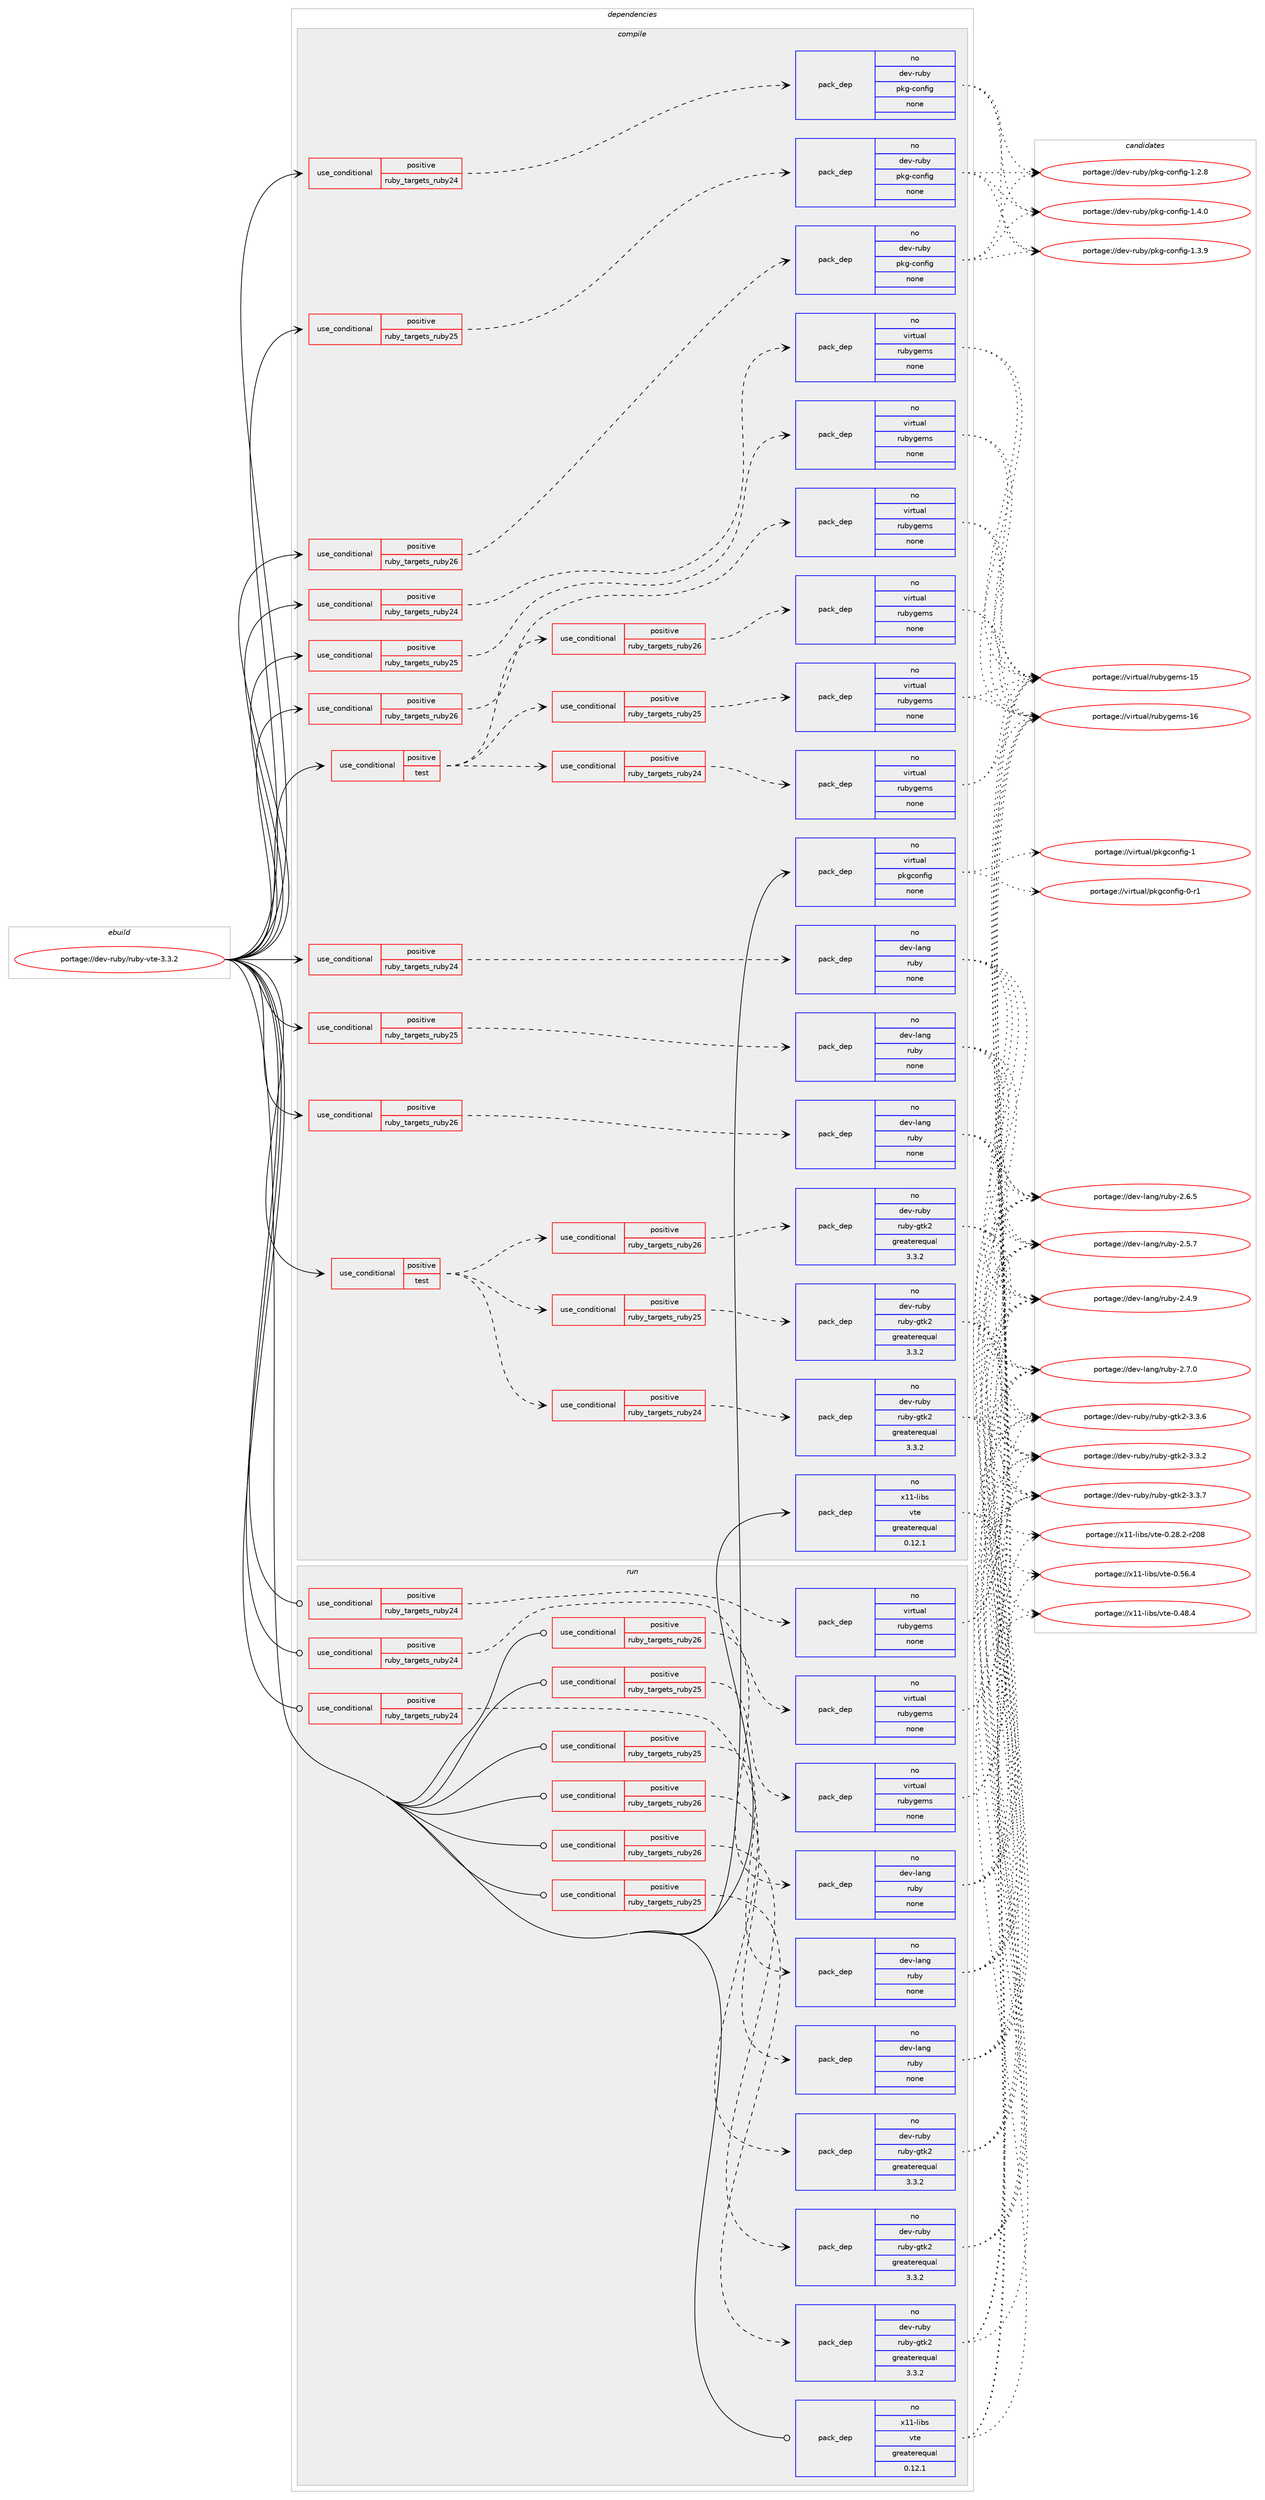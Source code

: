 digraph prolog {

# *************
# Graph options
# *************

newrank=true;
concentrate=true;
compound=true;
graph [rankdir=LR,fontname=Helvetica,fontsize=10,ranksep=1.5];#, ranksep=2.5, nodesep=0.2];
edge  [arrowhead=vee];
node  [fontname=Helvetica,fontsize=10];

# **********
# The ebuild
# **********

subgraph cluster_leftcol {
color=gray;
rank=same;
label=<<i>ebuild</i>>;
id [label="portage://dev-ruby/ruby-vte-3.3.2", color=red, width=4, href="../dev-ruby/ruby-vte-3.3.2.svg"];
}

# ****************
# The dependencies
# ****************

subgraph cluster_midcol {
color=gray;
label=<<i>dependencies</i>>;
subgraph cluster_compile {
fillcolor="#eeeeee";
style=filled;
label=<<i>compile</i>>;
subgraph cond70944 {
dependency323085 [label=<<TABLE BORDER="0" CELLBORDER="1" CELLSPACING="0" CELLPADDING="4"><TR><TD ROWSPAN="3" CELLPADDING="10">use_conditional</TD></TR><TR><TD>positive</TD></TR><TR><TD>ruby_targets_ruby24</TD></TR></TABLE>>, shape=none, color=red];
subgraph pack247394 {
dependency323086 [label=<<TABLE BORDER="0" CELLBORDER="1" CELLSPACING="0" CELLPADDING="4" WIDTH="220"><TR><TD ROWSPAN="6" CELLPADDING="30">pack_dep</TD></TR><TR><TD WIDTH="110">no</TD></TR><TR><TD>dev-lang</TD></TR><TR><TD>ruby</TD></TR><TR><TD>none</TD></TR><TR><TD></TD></TR></TABLE>>, shape=none, color=blue];
}
dependency323085:e -> dependency323086:w [weight=20,style="dashed",arrowhead="vee"];
}
id:e -> dependency323085:w [weight=20,style="solid",arrowhead="vee"];
subgraph cond70945 {
dependency323087 [label=<<TABLE BORDER="0" CELLBORDER="1" CELLSPACING="0" CELLPADDING="4"><TR><TD ROWSPAN="3" CELLPADDING="10">use_conditional</TD></TR><TR><TD>positive</TD></TR><TR><TD>ruby_targets_ruby24</TD></TR></TABLE>>, shape=none, color=red];
subgraph pack247395 {
dependency323088 [label=<<TABLE BORDER="0" CELLBORDER="1" CELLSPACING="0" CELLPADDING="4" WIDTH="220"><TR><TD ROWSPAN="6" CELLPADDING="30">pack_dep</TD></TR><TR><TD WIDTH="110">no</TD></TR><TR><TD>dev-ruby</TD></TR><TR><TD>pkg-config</TD></TR><TR><TD>none</TD></TR><TR><TD></TD></TR></TABLE>>, shape=none, color=blue];
}
dependency323087:e -> dependency323088:w [weight=20,style="dashed",arrowhead="vee"];
}
id:e -> dependency323087:w [weight=20,style="solid",arrowhead="vee"];
subgraph cond70946 {
dependency323089 [label=<<TABLE BORDER="0" CELLBORDER="1" CELLSPACING="0" CELLPADDING="4"><TR><TD ROWSPAN="3" CELLPADDING="10">use_conditional</TD></TR><TR><TD>positive</TD></TR><TR><TD>ruby_targets_ruby24</TD></TR></TABLE>>, shape=none, color=red];
subgraph pack247396 {
dependency323090 [label=<<TABLE BORDER="0" CELLBORDER="1" CELLSPACING="0" CELLPADDING="4" WIDTH="220"><TR><TD ROWSPAN="6" CELLPADDING="30">pack_dep</TD></TR><TR><TD WIDTH="110">no</TD></TR><TR><TD>virtual</TD></TR><TR><TD>rubygems</TD></TR><TR><TD>none</TD></TR><TR><TD></TD></TR></TABLE>>, shape=none, color=blue];
}
dependency323089:e -> dependency323090:w [weight=20,style="dashed",arrowhead="vee"];
}
id:e -> dependency323089:w [weight=20,style="solid",arrowhead="vee"];
subgraph cond70947 {
dependency323091 [label=<<TABLE BORDER="0" CELLBORDER="1" CELLSPACING="0" CELLPADDING="4"><TR><TD ROWSPAN="3" CELLPADDING="10">use_conditional</TD></TR><TR><TD>positive</TD></TR><TR><TD>ruby_targets_ruby25</TD></TR></TABLE>>, shape=none, color=red];
subgraph pack247397 {
dependency323092 [label=<<TABLE BORDER="0" CELLBORDER="1" CELLSPACING="0" CELLPADDING="4" WIDTH="220"><TR><TD ROWSPAN="6" CELLPADDING="30">pack_dep</TD></TR><TR><TD WIDTH="110">no</TD></TR><TR><TD>dev-lang</TD></TR><TR><TD>ruby</TD></TR><TR><TD>none</TD></TR><TR><TD></TD></TR></TABLE>>, shape=none, color=blue];
}
dependency323091:e -> dependency323092:w [weight=20,style="dashed",arrowhead="vee"];
}
id:e -> dependency323091:w [weight=20,style="solid",arrowhead="vee"];
subgraph cond70948 {
dependency323093 [label=<<TABLE BORDER="0" CELLBORDER="1" CELLSPACING="0" CELLPADDING="4"><TR><TD ROWSPAN="3" CELLPADDING="10">use_conditional</TD></TR><TR><TD>positive</TD></TR><TR><TD>ruby_targets_ruby25</TD></TR></TABLE>>, shape=none, color=red];
subgraph pack247398 {
dependency323094 [label=<<TABLE BORDER="0" CELLBORDER="1" CELLSPACING="0" CELLPADDING="4" WIDTH="220"><TR><TD ROWSPAN="6" CELLPADDING="30">pack_dep</TD></TR><TR><TD WIDTH="110">no</TD></TR><TR><TD>dev-ruby</TD></TR><TR><TD>pkg-config</TD></TR><TR><TD>none</TD></TR><TR><TD></TD></TR></TABLE>>, shape=none, color=blue];
}
dependency323093:e -> dependency323094:w [weight=20,style="dashed",arrowhead="vee"];
}
id:e -> dependency323093:w [weight=20,style="solid",arrowhead="vee"];
subgraph cond70949 {
dependency323095 [label=<<TABLE BORDER="0" CELLBORDER="1" CELLSPACING="0" CELLPADDING="4"><TR><TD ROWSPAN="3" CELLPADDING="10">use_conditional</TD></TR><TR><TD>positive</TD></TR><TR><TD>ruby_targets_ruby25</TD></TR></TABLE>>, shape=none, color=red];
subgraph pack247399 {
dependency323096 [label=<<TABLE BORDER="0" CELLBORDER="1" CELLSPACING="0" CELLPADDING="4" WIDTH="220"><TR><TD ROWSPAN="6" CELLPADDING="30">pack_dep</TD></TR><TR><TD WIDTH="110">no</TD></TR><TR><TD>virtual</TD></TR><TR><TD>rubygems</TD></TR><TR><TD>none</TD></TR><TR><TD></TD></TR></TABLE>>, shape=none, color=blue];
}
dependency323095:e -> dependency323096:w [weight=20,style="dashed",arrowhead="vee"];
}
id:e -> dependency323095:w [weight=20,style="solid",arrowhead="vee"];
subgraph cond70950 {
dependency323097 [label=<<TABLE BORDER="0" CELLBORDER="1" CELLSPACING="0" CELLPADDING="4"><TR><TD ROWSPAN="3" CELLPADDING="10">use_conditional</TD></TR><TR><TD>positive</TD></TR><TR><TD>ruby_targets_ruby26</TD></TR></TABLE>>, shape=none, color=red];
subgraph pack247400 {
dependency323098 [label=<<TABLE BORDER="0" CELLBORDER="1" CELLSPACING="0" CELLPADDING="4" WIDTH="220"><TR><TD ROWSPAN="6" CELLPADDING="30">pack_dep</TD></TR><TR><TD WIDTH="110">no</TD></TR><TR><TD>dev-lang</TD></TR><TR><TD>ruby</TD></TR><TR><TD>none</TD></TR><TR><TD></TD></TR></TABLE>>, shape=none, color=blue];
}
dependency323097:e -> dependency323098:w [weight=20,style="dashed",arrowhead="vee"];
}
id:e -> dependency323097:w [weight=20,style="solid",arrowhead="vee"];
subgraph cond70951 {
dependency323099 [label=<<TABLE BORDER="0" CELLBORDER="1" CELLSPACING="0" CELLPADDING="4"><TR><TD ROWSPAN="3" CELLPADDING="10">use_conditional</TD></TR><TR><TD>positive</TD></TR><TR><TD>ruby_targets_ruby26</TD></TR></TABLE>>, shape=none, color=red];
subgraph pack247401 {
dependency323100 [label=<<TABLE BORDER="0" CELLBORDER="1" CELLSPACING="0" CELLPADDING="4" WIDTH="220"><TR><TD ROWSPAN="6" CELLPADDING="30">pack_dep</TD></TR><TR><TD WIDTH="110">no</TD></TR><TR><TD>dev-ruby</TD></TR><TR><TD>pkg-config</TD></TR><TR><TD>none</TD></TR><TR><TD></TD></TR></TABLE>>, shape=none, color=blue];
}
dependency323099:e -> dependency323100:w [weight=20,style="dashed",arrowhead="vee"];
}
id:e -> dependency323099:w [weight=20,style="solid",arrowhead="vee"];
subgraph cond70952 {
dependency323101 [label=<<TABLE BORDER="0" CELLBORDER="1" CELLSPACING="0" CELLPADDING="4"><TR><TD ROWSPAN="3" CELLPADDING="10">use_conditional</TD></TR><TR><TD>positive</TD></TR><TR><TD>ruby_targets_ruby26</TD></TR></TABLE>>, shape=none, color=red];
subgraph pack247402 {
dependency323102 [label=<<TABLE BORDER="0" CELLBORDER="1" CELLSPACING="0" CELLPADDING="4" WIDTH="220"><TR><TD ROWSPAN="6" CELLPADDING="30">pack_dep</TD></TR><TR><TD WIDTH="110">no</TD></TR><TR><TD>virtual</TD></TR><TR><TD>rubygems</TD></TR><TR><TD>none</TD></TR><TR><TD></TD></TR></TABLE>>, shape=none, color=blue];
}
dependency323101:e -> dependency323102:w [weight=20,style="dashed",arrowhead="vee"];
}
id:e -> dependency323101:w [weight=20,style="solid",arrowhead="vee"];
subgraph cond70953 {
dependency323103 [label=<<TABLE BORDER="0" CELLBORDER="1" CELLSPACING="0" CELLPADDING="4"><TR><TD ROWSPAN="3" CELLPADDING="10">use_conditional</TD></TR><TR><TD>positive</TD></TR><TR><TD>test</TD></TR></TABLE>>, shape=none, color=red];
subgraph cond70954 {
dependency323104 [label=<<TABLE BORDER="0" CELLBORDER="1" CELLSPACING="0" CELLPADDING="4"><TR><TD ROWSPAN="3" CELLPADDING="10">use_conditional</TD></TR><TR><TD>positive</TD></TR><TR><TD>ruby_targets_ruby24</TD></TR></TABLE>>, shape=none, color=red];
subgraph pack247403 {
dependency323105 [label=<<TABLE BORDER="0" CELLBORDER="1" CELLSPACING="0" CELLPADDING="4" WIDTH="220"><TR><TD ROWSPAN="6" CELLPADDING="30">pack_dep</TD></TR><TR><TD WIDTH="110">no</TD></TR><TR><TD>dev-ruby</TD></TR><TR><TD>ruby-gtk2</TD></TR><TR><TD>greaterequal</TD></TR><TR><TD>3.3.2</TD></TR></TABLE>>, shape=none, color=blue];
}
dependency323104:e -> dependency323105:w [weight=20,style="dashed",arrowhead="vee"];
}
dependency323103:e -> dependency323104:w [weight=20,style="dashed",arrowhead="vee"];
subgraph cond70955 {
dependency323106 [label=<<TABLE BORDER="0" CELLBORDER="1" CELLSPACING="0" CELLPADDING="4"><TR><TD ROWSPAN="3" CELLPADDING="10">use_conditional</TD></TR><TR><TD>positive</TD></TR><TR><TD>ruby_targets_ruby25</TD></TR></TABLE>>, shape=none, color=red];
subgraph pack247404 {
dependency323107 [label=<<TABLE BORDER="0" CELLBORDER="1" CELLSPACING="0" CELLPADDING="4" WIDTH="220"><TR><TD ROWSPAN="6" CELLPADDING="30">pack_dep</TD></TR><TR><TD WIDTH="110">no</TD></TR><TR><TD>dev-ruby</TD></TR><TR><TD>ruby-gtk2</TD></TR><TR><TD>greaterequal</TD></TR><TR><TD>3.3.2</TD></TR></TABLE>>, shape=none, color=blue];
}
dependency323106:e -> dependency323107:w [weight=20,style="dashed",arrowhead="vee"];
}
dependency323103:e -> dependency323106:w [weight=20,style="dashed",arrowhead="vee"];
subgraph cond70956 {
dependency323108 [label=<<TABLE BORDER="0" CELLBORDER="1" CELLSPACING="0" CELLPADDING="4"><TR><TD ROWSPAN="3" CELLPADDING="10">use_conditional</TD></TR><TR><TD>positive</TD></TR><TR><TD>ruby_targets_ruby26</TD></TR></TABLE>>, shape=none, color=red];
subgraph pack247405 {
dependency323109 [label=<<TABLE BORDER="0" CELLBORDER="1" CELLSPACING="0" CELLPADDING="4" WIDTH="220"><TR><TD ROWSPAN="6" CELLPADDING="30">pack_dep</TD></TR><TR><TD WIDTH="110">no</TD></TR><TR><TD>dev-ruby</TD></TR><TR><TD>ruby-gtk2</TD></TR><TR><TD>greaterequal</TD></TR><TR><TD>3.3.2</TD></TR></TABLE>>, shape=none, color=blue];
}
dependency323108:e -> dependency323109:w [weight=20,style="dashed",arrowhead="vee"];
}
dependency323103:e -> dependency323108:w [weight=20,style="dashed",arrowhead="vee"];
}
id:e -> dependency323103:w [weight=20,style="solid",arrowhead="vee"];
subgraph cond70957 {
dependency323110 [label=<<TABLE BORDER="0" CELLBORDER="1" CELLSPACING="0" CELLPADDING="4"><TR><TD ROWSPAN="3" CELLPADDING="10">use_conditional</TD></TR><TR><TD>positive</TD></TR><TR><TD>test</TD></TR></TABLE>>, shape=none, color=red];
subgraph cond70958 {
dependency323111 [label=<<TABLE BORDER="0" CELLBORDER="1" CELLSPACING="0" CELLPADDING="4"><TR><TD ROWSPAN="3" CELLPADDING="10">use_conditional</TD></TR><TR><TD>positive</TD></TR><TR><TD>ruby_targets_ruby24</TD></TR></TABLE>>, shape=none, color=red];
subgraph pack247406 {
dependency323112 [label=<<TABLE BORDER="0" CELLBORDER="1" CELLSPACING="0" CELLPADDING="4" WIDTH="220"><TR><TD ROWSPAN="6" CELLPADDING="30">pack_dep</TD></TR><TR><TD WIDTH="110">no</TD></TR><TR><TD>virtual</TD></TR><TR><TD>rubygems</TD></TR><TR><TD>none</TD></TR><TR><TD></TD></TR></TABLE>>, shape=none, color=blue];
}
dependency323111:e -> dependency323112:w [weight=20,style="dashed",arrowhead="vee"];
}
dependency323110:e -> dependency323111:w [weight=20,style="dashed",arrowhead="vee"];
subgraph cond70959 {
dependency323113 [label=<<TABLE BORDER="0" CELLBORDER="1" CELLSPACING="0" CELLPADDING="4"><TR><TD ROWSPAN="3" CELLPADDING="10">use_conditional</TD></TR><TR><TD>positive</TD></TR><TR><TD>ruby_targets_ruby25</TD></TR></TABLE>>, shape=none, color=red];
subgraph pack247407 {
dependency323114 [label=<<TABLE BORDER="0" CELLBORDER="1" CELLSPACING="0" CELLPADDING="4" WIDTH="220"><TR><TD ROWSPAN="6" CELLPADDING="30">pack_dep</TD></TR><TR><TD WIDTH="110">no</TD></TR><TR><TD>virtual</TD></TR><TR><TD>rubygems</TD></TR><TR><TD>none</TD></TR><TR><TD></TD></TR></TABLE>>, shape=none, color=blue];
}
dependency323113:e -> dependency323114:w [weight=20,style="dashed",arrowhead="vee"];
}
dependency323110:e -> dependency323113:w [weight=20,style="dashed",arrowhead="vee"];
subgraph cond70960 {
dependency323115 [label=<<TABLE BORDER="0" CELLBORDER="1" CELLSPACING="0" CELLPADDING="4"><TR><TD ROWSPAN="3" CELLPADDING="10">use_conditional</TD></TR><TR><TD>positive</TD></TR><TR><TD>ruby_targets_ruby26</TD></TR></TABLE>>, shape=none, color=red];
subgraph pack247408 {
dependency323116 [label=<<TABLE BORDER="0" CELLBORDER="1" CELLSPACING="0" CELLPADDING="4" WIDTH="220"><TR><TD ROWSPAN="6" CELLPADDING="30">pack_dep</TD></TR><TR><TD WIDTH="110">no</TD></TR><TR><TD>virtual</TD></TR><TR><TD>rubygems</TD></TR><TR><TD>none</TD></TR><TR><TD></TD></TR></TABLE>>, shape=none, color=blue];
}
dependency323115:e -> dependency323116:w [weight=20,style="dashed",arrowhead="vee"];
}
dependency323110:e -> dependency323115:w [weight=20,style="dashed",arrowhead="vee"];
}
id:e -> dependency323110:w [weight=20,style="solid",arrowhead="vee"];
subgraph pack247409 {
dependency323117 [label=<<TABLE BORDER="0" CELLBORDER="1" CELLSPACING="0" CELLPADDING="4" WIDTH="220"><TR><TD ROWSPAN="6" CELLPADDING="30">pack_dep</TD></TR><TR><TD WIDTH="110">no</TD></TR><TR><TD>virtual</TD></TR><TR><TD>pkgconfig</TD></TR><TR><TD>none</TD></TR><TR><TD></TD></TR></TABLE>>, shape=none, color=blue];
}
id:e -> dependency323117:w [weight=20,style="solid",arrowhead="vee"];
subgraph pack247410 {
dependency323118 [label=<<TABLE BORDER="0" CELLBORDER="1" CELLSPACING="0" CELLPADDING="4" WIDTH="220"><TR><TD ROWSPAN="6" CELLPADDING="30">pack_dep</TD></TR><TR><TD WIDTH="110">no</TD></TR><TR><TD>x11-libs</TD></TR><TR><TD>vte</TD></TR><TR><TD>greaterequal</TD></TR><TR><TD>0.12.1</TD></TR></TABLE>>, shape=none, color=blue];
}
id:e -> dependency323118:w [weight=20,style="solid",arrowhead="vee"];
}
subgraph cluster_compileandrun {
fillcolor="#eeeeee";
style=filled;
label=<<i>compile and run</i>>;
}
subgraph cluster_run {
fillcolor="#eeeeee";
style=filled;
label=<<i>run</i>>;
subgraph cond70961 {
dependency323119 [label=<<TABLE BORDER="0" CELLBORDER="1" CELLSPACING="0" CELLPADDING="4"><TR><TD ROWSPAN="3" CELLPADDING="10">use_conditional</TD></TR><TR><TD>positive</TD></TR><TR><TD>ruby_targets_ruby24</TD></TR></TABLE>>, shape=none, color=red];
subgraph pack247411 {
dependency323120 [label=<<TABLE BORDER="0" CELLBORDER="1" CELLSPACING="0" CELLPADDING="4" WIDTH="220"><TR><TD ROWSPAN="6" CELLPADDING="30">pack_dep</TD></TR><TR><TD WIDTH="110">no</TD></TR><TR><TD>dev-lang</TD></TR><TR><TD>ruby</TD></TR><TR><TD>none</TD></TR><TR><TD></TD></TR></TABLE>>, shape=none, color=blue];
}
dependency323119:e -> dependency323120:w [weight=20,style="dashed",arrowhead="vee"];
}
id:e -> dependency323119:w [weight=20,style="solid",arrowhead="odot"];
subgraph cond70962 {
dependency323121 [label=<<TABLE BORDER="0" CELLBORDER="1" CELLSPACING="0" CELLPADDING="4"><TR><TD ROWSPAN="3" CELLPADDING="10">use_conditional</TD></TR><TR><TD>positive</TD></TR><TR><TD>ruby_targets_ruby24</TD></TR></TABLE>>, shape=none, color=red];
subgraph pack247412 {
dependency323122 [label=<<TABLE BORDER="0" CELLBORDER="1" CELLSPACING="0" CELLPADDING="4" WIDTH="220"><TR><TD ROWSPAN="6" CELLPADDING="30">pack_dep</TD></TR><TR><TD WIDTH="110">no</TD></TR><TR><TD>dev-ruby</TD></TR><TR><TD>ruby-gtk2</TD></TR><TR><TD>greaterequal</TD></TR><TR><TD>3.3.2</TD></TR></TABLE>>, shape=none, color=blue];
}
dependency323121:e -> dependency323122:w [weight=20,style="dashed",arrowhead="vee"];
}
id:e -> dependency323121:w [weight=20,style="solid",arrowhead="odot"];
subgraph cond70963 {
dependency323123 [label=<<TABLE BORDER="0" CELLBORDER="1" CELLSPACING="0" CELLPADDING="4"><TR><TD ROWSPAN="3" CELLPADDING="10">use_conditional</TD></TR><TR><TD>positive</TD></TR><TR><TD>ruby_targets_ruby24</TD></TR></TABLE>>, shape=none, color=red];
subgraph pack247413 {
dependency323124 [label=<<TABLE BORDER="0" CELLBORDER="1" CELLSPACING="0" CELLPADDING="4" WIDTH="220"><TR><TD ROWSPAN="6" CELLPADDING="30">pack_dep</TD></TR><TR><TD WIDTH="110">no</TD></TR><TR><TD>virtual</TD></TR><TR><TD>rubygems</TD></TR><TR><TD>none</TD></TR><TR><TD></TD></TR></TABLE>>, shape=none, color=blue];
}
dependency323123:e -> dependency323124:w [weight=20,style="dashed",arrowhead="vee"];
}
id:e -> dependency323123:w [weight=20,style="solid",arrowhead="odot"];
subgraph cond70964 {
dependency323125 [label=<<TABLE BORDER="0" CELLBORDER="1" CELLSPACING="0" CELLPADDING="4"><TR><TD ROWSPAN="3" CELLPADDING="10">use_conditional</TD></TR><TR><TD>positive</TD></TR><TR><TD>ruby_targets_ruby25</TD></TR></TABLE>>, shape=none, color=red];
subgraph pack247414 {
dependency323126 [label=<<TABLE BORDER="0" CELLBORDER="1" CELLSPACING="0" CELLPADDING="4" WIDTH="220"><TR><TD ROWSPAN="6" CELLPADDING="30">pack_dep</TD></TR><TR><TD WIDTH="110">no</TD></TR><TR><TD>dev-lang</TD></TR><TR><TD>ruby</TD></TR><TR><TD>none</TD></TR><TR><TD></TD></TR></TABLE>>, shape=none, color=blue];
}
dependency323125:e -> dependency323126:w [weight=20,style="dashed",arrowhead="vee"];
}
id:e -> dependency323125:w [weight=20,style="solid",arrowhead="odot"];
subgraph cond70965 {
dependency323127 [label=<<TABLE BORDER="0" CELLBORDER="1" CELLSPACING="0" CELLPADDING="4"><TR><TD ROWSPAN="3" CELLPADDING="10">use_conditional</TD></TR><TR><TD>positive</TD></TR><TR><TD>ruby_targets_ruby25</TD></TR></TABLE>>, shape=none, color=red];
subgraph pack247415 {
dependency323128 [label=<<TABLE BORDER="0" CELLBORDER="1" CELLSPACING="0" CELLPADDING="4" WIDTH="220"><TR><TD ROWSPAN="6" CELLPADDING="30">pack_dep</TD></TR><TR><TD WIDTH="110">no</TD></TR><TR><TD>dev-ruby</TD></TR><TR><TD>ruby-gtk2</TD></TR><TR><TD>greaterequal</TD></TR><TR><TD>3.3.2</TD></TR></TABLE>>, shape=none, color=blue];
}
dependency323127:e -> dependency323128:w [weight=20,style="dashed",arrowhead="vee"];
}
id:e -> dependency323127:w [weight=20,style="solid",arrowhead="odot"];
subgraph cond70966 {
dependency323129 [label=<<TABLE BORDER="0" CELLBORDER="1" CELLSPACING="0" CELLPADDING="4"><TR><TD ROWSPAN="3" CELLPADDING="10">use_conditional</TD></TR><TR><TD>positive</TD></TR><TR><TD>ruby_targets_ruby25</TD></TR></TABLE>>, shape=none, color=red];
subgraph pack247416 {
dependency323130 [label=<<TABLE BORDER="0" CELLBORDER="1" CELLSPACING="0" CELLPADDING="4" WIDTH="220"><TR><TD ROWSPAN="6" CELLPADDING="30">pack_dep</TD></TR><TR><TD WIDTH="110">no</TD></TR><TR><TD>virtual</TD></TR><TR><TD>rubygems</TD></TR><TR><TD>none</TD></TR><TR><TD></TD></TR></TABLE>>, shape=none, color=blue];
}
dependency323129:e -> dependency323130:w [weight=20,style="dashed",arrowhead="vee"];
}
id:e -> dependency323129:w [weight=20,style="solid",arrowhead="odot"];
subgraph cond70967 {
dependency323131 [label=<<TABLE BORDER="0" CELLBORDER="1" CELLSPACING="0" CELLPADDING="4"><TR><TD ROWSPAN="3" CELLPADDING="10">use_conditional</TD></TR><TR><TD>positive</TD></TR><TR><TD>ruby_targets_ruby26</TD></TR></TABLE>>, shape=none, color=red];
subgraph pack247417 {
dependency323132 [label=<<TABLE BORDER="0" CELLBORDER="1" CELLSPACING="0" CELLPADDING="4" WIDTH="220"><TR><TD ROWSPAN="6" CELLPADDING="30">pack_dep</TD></TR><TR><TD WIDTH="110">no</TD></TR><TR><TD>dev-lang</TD></TR><TR><TD>ruby</TD></TR><TR><TD>none</TD></TR><TR><TD></TD></TR></TABLE>>, shape=none, color=blue];
}
dependency323131:e -> dependency323132:w [weight=20,style="dashed",arrowhead="vee"];
}
id:e -> dependency323131:w [weight=20,style="solid",arrowhead="odot"];
subgraph cond70968 {
dependency323133 [label=<<TABLE BORDER="0" CELLBORDER="1" CELLSPACING="0" CELLPADDING="4"><TR><TD ROWSPAN="3" CELLPADDING="10">use_conditional</TD></TR><TR><TD>positive</TD></TR><TR><TD>ruby_targets_ruby26</TD></TR></TABLE>>, shape=none, color=red];
subgraph pack247418 {
dependency323134 [label=<<TABLE BORDER="0" CELLBORDER="1" CELLSPACING="0" CELLPADDING="4" WIDTH="220"><TR><TD ROWSPAN="6" CELLPADDING="30">pack_dep</TD></TR><TR><TD WIDTH="110">no</TD></TR><TR><TD>dev-ruby</TD></TR><TR><TD>ruby-gtk2</TD></TR><TR><TD>greaterequal</TD></TR><TR><TD>3.3.2</TD></TR></TABLE>>, shape=none, color=blue];
}
dependency323133:e -> dependency323134:w [weight=20,style="dashed",arrowhead="vee"];
}
id:e -> dependency323133:w [weight=20,style="solid",arrowhead="odot"];
subgraph cond70969 {
dependency323135 [label=<<TABLE BORDER="0" CELLBORDER="1" CELLSPACING="0" CELLPADDING="4"><TR><TD ROWSPAN="3" CELLPADDING="10">use_conditional</TD></TR><TR><TD>positive</TD></TR><TR><TD>ruby_targets_ruby26</TD></TR></TABLE>>, shape=none, color=red];
subgraph pack247419 {
dependency323136 [label=<<TABLE BORDER="0" CELLBORDER="1" CELLSPACING="0" CELLPADDING="4" WIDTH="220"><TR><TD ROWSPAN="6" CELLPADDING="30">pack_dep</TD></TR><TR><TD WIDTH="110">no</TD></TR><TR><TD>virtual</TD></TR><TR><TD>rubygems</TD></TR><TR><TD>none</TD></TR><TR><TD></TD></TR></TABLE>>, shape=none, color=blue];
}
dependency323135:e -> dependency323136:w [weight=20,style="dashed",arrowhead="vee"];
}
id:e -> dependency323135:w [weight=20,style="solid",arrowhead="odot"];
subgraph pack247420 {
dependency323137 [label=<<TABLE BORDER="0" CELLBORDER="1" CELLSPACING="0" CELLPADDING="4" WIDTH="220"><TR><TD ROWSPAN="6" CELLPADDING="30">pack_dep</TD></TR><TR><TD WIDTH="110">no</TD></TR><TR><TD>x11-libs</TD></TR><TR><TD>vte</TD></TR><TR><TD>greaterequal</TD></TR><TR><TD>0.12.1</TD></TR></TABLE>>, shape=none, color=blue];
}
id:e -> dependency323137:w [weight=20,style="solid",arrowhead="odot"];
}
}

# **************
# The candidates
# **************

subgraph cluster_choices {
rank=same;
color=gray;
label=<<i>candidates</i>>;

subgraph choice247394 {
color=black;
nodesep=1;
choice10010111845108971101034711411798121455046554648 [label="portage://dev-lang/ruby-2.7.0", color=red, width=4,href="../dev-lang/ruby-2.7.0.svg"];
choice10010111845108971101034711411798121455046544653 [label="portage://dev-lang/ruby-2.6.5", color=red, width=4,href="../dev-lang/ruby-2.6.5.svg"];
choice10010111845108971101034711411798121455046534655 [label="portage://dev-lang/ruby-2.5.7", color=red, width=4,href="../dev-lang/ruby-2.5.7.svg"];
choice10010111845108971101034711411798121455046524657 [label="portage://dev-lang/ruby-2.4.9", color=red, width=4,href="../dev-lang/ruby-2.4.9.svg"];
dependency323086:e -> choice10010111845108971101034711411798121455046554648:w [style=dotted,weight="100"];
dependency323086:e -> choice10010111845108971101034711411798121455046544653:w [style=dotted,weight="100"];
dependency323086:e -> choice10010111845108971101034711411798121455046534655:w [style=dotted,weight="100"];
dependency323086:e -> choice10010111845108971101034711411798121455046524657:w [style=dotted,weight="100"];
}
subgraph choice247395 {
color=black;
nodesep=1;
choice1001011184511411798121471121071034599111110102105103454946524648 [label="portage://dev-ruby/pkg-config-1.4.0", color=red, width=4,href="../dev-ruby/pkg-config-1.4.0.svg"];
choice1001011184511411798121471121071034599111110102105103454946514657 [label="portage://dev-ruby/pkg-config-1.3.9", color=red, width=4,href="../dev-ruby/pkg-config-1.3.9.svg"];
choice1001011184511411798121471121071034599111110102105103454946504656 [label="portage://dev-ruby/pkg-config-1.2.8", color=red, width=4,href="../dev-ruby/pkg-config-1.2.8.svg"];
dependency323088:e -> choice1001011184511411798121471121071034599111110102105103454946524648:w [style=dotted,weight="100"];
dependency323088:e -> choice1001011184511411798121471121071034599111110102105103454946514657:w [style=dotted,weight="100"];
dependency323088:e -> choice1001011184511411798121471121071034599111110102105103454946504656:w [style=dotted,weight="100"];
}
subgraph choice247396 {
color=black;
nodesep=1;
choice118105114116117971084711411798121103101109115454954 [label="portage://virtual/rubygems-16", color=red, width=4,href="../virtual/rubygems-16.svg"];
choice118105114116117971084711411798121103101109115454953 [label="portage://virtual/rubygems-15", color=red, width=4,href="../virtual/rubygems-15.svg"];
dependency323090:e -> choice118105114116117971084711411798121103101109115454954:w [style=dotted,weight="100"];
dependency323090:e -> choice118105114116117971084711411798121103101109115454953:w [style=dotted,weight="100"];
}
subgraph choice247397 {
color=black;
nodesep=1;
choice10010111845108971101034711411798121455046554648 [label="portage://dev-lang/ruby-2.7.0", color=red, width=4,href="../dev-lang/ruby-2.7.0.svg"];
choice10010111845108971101034711411798121455046544653 [label="portage://dev-lang/ruby-2.6.5", color=red, width=4,href="../dev-lang/ruby-2.6.5.svg"];
choice10010111845108971101034711411798121455046534655 [label="portage://dev-lang/ruby-2.5.7", color=red, width=4,href="../dev-lang/ruby-2.5.7.svg"];
choice10010111845108971101034711411798121455046524657 [label="portage://dev-lang/ruby-2.4.9", color=red, width=4,href="../dev-lang/ruby-2.4.9.svg"];
dependency323092:e -> choice10010111845108971101034711411798121455046554648:w [style=dotted,weight="100"];
dependency323092:e -> choice10010111845108971101034711411798121455046544653:w [style=dotted,weight="100"];
dependency323092:e -> choice10010111845108971101034711411798121455046534655:w [style=dotted,weight="100"];
dependency323092:e -> choice10010111845108971101034711411798121455046524657:w [style=dotted,weight="100"];
}
subgraph choice247398 {
color=black;
nodesep=1;
choice1001011184511411798121471121071034599111110102105103454946524648 [label="portage://dev-ruby/pkg-config-1.4.0", color=red, width=4,href="../dev-ruby/pkg-config-1.4.0.svg"];
choice1001011184511411798121471121071034599111110102105103454946514657 [label="portage://dev-ruby/pkg-config-1.3.9", color=red, width=4,href="../dev-ruby/pkg-config-1.3.9.svg"];
choice1001011184511411798121471121071034599111110102105103454946504656 [label="portage://dev-ruby/pkg-config-1.2.8", color=red, width=4,href="../dev-ruby/pkg-config-1.2.8.svg"];
dependency323094:e -> choice1001011184511411798121471121071034599111110102105103454946524648:w [style=dotted,weight="100"];
dependency323094:e -> choice1001011184511411798121471121071034599111110102105103454946514657:w [style=dotted,weight="100"];
dependency323094:e -> choice1001011184511411798121471121071034599111110102105103454946504656:w [style=dotted,weight="100"];
}
subgraph choice247399 {
color=black;
nodesep=1;
choice118105114116117971084711411798121103101109115454954 [label="portage://virtual/rubygems-16", color=red, width=4,href="../virtual/rubygems-16.svg"];
choice118105114116117971084711411798121103101109115454953 [label="portage://virtual/rubygems-15", color=red, width=4,href="../virtual/rubygems-15.svg"];
dependency323096:e -> choice118105114116117971084711411798121103101109115454954:w [style=dotted,weight="100"];
dependency323096:e -> choice118105114116117971084711411798121103101109115454953:w [style=dotted,weight="100"];
}
subgraph choice247400 {
color=black;
nodesep=1;
choice10010111845108971101034711411798121455046554648 [label="portage://dev-lang/ruby-2.7.0", color=red, width=4,href="../dev-lang/ruby-2.7.0.svg"];
choice10010111845108971101034711411798121455046544653 [label="portage://dev-lang/ruby-2.6.5", color=red, width=4,href="../dev-lang/ruby-2.6.5.svg"];
choice10010111845108971101034711411798121455046534655 [label="portage://dev-lang/ruby-2.5.7", color=red, width=4,href="../dev-lang/ruby-2.5.7.svg"];
choice10010111845108971101034711411798121455046524657 [label="portage://dev-lang/ruby-2.4.9", color=red, width=4,href="../dev-lang/ruby-2.4.9.svg"];
dependency323098:e -> choice10010111845108971101034711411798121455046554648:w [style=dotted,weight="100"];
dependency323098:e -> choice10010111845108971101034711411798121455046544653:w [style=dotted,weight="100"];
dependency323098:e -> choice10010111845108971101034711411798121455046534655:w [style=dotted,weight="100"];
dependency323098:e -> choice10010111845108971101034711411798121455046524657:w [style=dotted,weight="100"];
}
subgraph choice247401 {
color=black;
nodesep=1;
choice1001011184511411798121471121071034599111110102105103454946524648 [label="portage://dev-ruby/pkg-config-1.4.0", color=red, width=4,href="../dev-ruby/pkg-config-1.4.0.svg"];
choice1001011184511411798121471121071034599111110102105103454946514657 [label="portage://dev-ruby/pkg-config-1.3.9", color=red, width=4,href="../dev-ruby/pkg-config-1.3.9.svg"];
choice1001011184511411798121471121071034599111110102105103454946504656 [label="portage://dev-ruby/pkg-config-1.2.8", color=red, width=4,href="../dev-ruby/pkg-config-1.2.8.svg"];
dependency323100:e -> choice1001011184511411798121471121071034599111110102105103454946524648:w [style=dotted,weight="100"];
dependency323100:e -> choice1001011184511411798121471121071034599111110102105103454946514657:w [style=dotted,weight="100"];
dependency323100:e -> choice1001011184511411798121471121071034599111110102105103454946504656:w [style=dotted,weight="100"];
}
subgraph choice247402 {
color=black;
nodesep=1;
choice118105114116117971084711411798121103101109115454954 [label="portage://virtual/rubygems-16", color=red, width=4,href="../virtual/rubygems-16.svg"];
choice118105114116117971084711411798121103101109115454953 [label="portage://virtual/rubygems-15", color=red, width=4,href="../virtual/rubygems-15.svg"];
dependency323102:e -> choice118105114116117971084711411798121103101109115454954:w [style=dotted,weight="100"];
dependency323102:e -> choice118105114116117971084711411798121103101109115454953:w [style=dotted,weight="100"];
}
subgraph choice247403 {
color=black;
nodesep=1;
choice100101118451141179812147114117981214510311610750455146514655 [label="portage://dev-ruby/ruby-gtk2-3.3.7", color=red, width=4,href="../dev-ruby/ruby-gtk2-3.3.7.svg"];
choice100101118451141179812147114117981214510311610750455146514654 [label="portage://dev-ruby/ruby-gtk2-3.3.6", color=red, width=4,href="../dev-ruby/ruby-gtk2-3.3.6.svg"];
choice100101118451141179812147114117981214510311610750455146514650 [label="portage://dev-ruby/ruby-gtk2-3.3.2", color=red, width=4,href="../dev-ruby/ruby-gtk2-3.3.2.svg"];
dependency323105:e -> choice100101118451141179812147114117981214510311610750455146514655:w [style=dotted,weight="100"];
dependency323105:e -> choice100101118451141179812147114117981214510311610750455146514654:w [style=dotted,weight="100"];
dependency323105:e -> choice100101118451141179812147114117981214510311610750455146514650:w [style=dotted,weight="100"];
}
subgraph choice247404 {
color=black;
nodesep=1;
choice100101118451141179812147114117981214510311610750455146514655 [label="portage://dev-ruby/ruby-gtk2-3.3.7", color=red, width=4,href="../dev-ruby/ruby-gtk2-3.3.7.svg"];
choice100101118451141179812147114117981214510311610750455146514654 [label="portage://dev-ruby/ruby-gtk2-3.3.6", color=red, width=4,href="../dev-ruby/ruby-gtk2-3.3.6.svg"];
choice100101118451141179812147114117981214510311610750455146514650 [label="portage://dev-ruby/ruby-gtk2-3.3.2", color=red, width=4,href="../dev-ruby/ruby-gtk2-3.3.2.svg"];
dependency323107:e -> choice100101118451141179812147114117981214510311610750455146514655:w [style=dotted,weight="100"];
dependency323107:e -> choice100101118451141179812147114117981214510311610750455146514654:w [style=dotted,weight="100"];
dependency323107:e -> choice100101118451141179812147114117981214510311610750455146514650:w [style=dotted,weight="100"];
}
subgraph choice247405 {
color=black;
nodesep=1;
choice100101118451141179812147114117981214510311610750455146514655 [label="portage://dev-ruby/ruby-gtk2-3.3.7", color=red, width=4,href="../dev-ruby/ruby-gtk2-3.3.7.svg"];
choice100101118451141179812147114117981214510311610750455146514654 [label="portage://dev-ruby/ruby-gtk2-3.3.6", color=red, width=4,href="../dev-ruby/ruby-gtk2-3.3.6.svg"];
choice100101118451141179812147114117981214510311610750455146514650 [label="portage://dev-ruby/ruby-gtk2-3.3.2", color=red, width=4,href="../dev-ruby/ruby-gtk2-3.3.2.svg"];
dependency323109:e -> choice100101118451141179812147114117981214510311610750455146514655:w [style=dotted,weight="100"];
dependency323109:e -> choice100101118451141179812147114117981214510311610750455146514654:w [style=dotted,weight="100"];
dependency323109:e -> choice100101118451141179812147114117981214510311610750455146514650:w [style=dotted,weight="100"];
}
subgraph choice247406 {
color=black;
nodesep=1;
choice118105114116117971084711411798121103101109115454954 [label="portage://virtual/rubygems-16", color=red, width=4,href="../virtual/rubygems-16.svg"];
choice118105114116117971084711411798121103101109115454953 [label="portage://virtual/rubygems-15", color=red, width=4,href="../virtual/rubygems-15.svg"];
dependency323112:e -> choice118105114116117971084711411798121103101109115454954:w [style=dotted,weight="100"];
dependency323112:e -> choice118105114116117971084711411798121103101109115454953:w [style=dotted,weight="100"];
}
subgraph choice247407 {
color=black;
nodesep=1;
choice118105114116117971084711411798121103101109115454954 [label="portage://virtual/rubygems-16", color=red, width=4,href="../virtual/rubygems-16.svg"];
choice118105114116117971084711411798121103101109115454953 [label="portage://virtual/rubygems-15", color=red, width=4,href="../virtual/rubygems-15.svg"];
dependency323114:e -> choice118105114116117971084711411798121103101109115454954:w [style=dotted,weight="100"];
dependency323114:e -> choice118105114116117971084711411798121103101109115454953:w [style=dotted,weight="100"];
}
subgraph choice247408 {
color=black;
nodesep=1;
choice118105114116117971084711411798121103101109115454954 [label="portage://virtual/rubygems-16", color=red, width=4,href="../virtual/rubygems-16.svg"];
choice118105114116117971084711411798121103101109115454953 [label="portage://virtual/rubygems-15", color=red, width=4,href="../virtual/rubygems-15.svg"];
dependency323116:e -> choice118105114116117971084711411798121103101109115454954:w [style=dotted,weight="100"];
dependency323116:e -> choice118105114116117971084711411798121103101109115454953:w [style=dotted,weight="100"];
}
subgraph choice247409 {
color=black;
nodesep=1;
choice1181051141161179710847112107103991111101021051034549 [label="portage://virtual/pkgconfig-1", color=red, width=4,href="../virtual/pkgconfig-1.svg"];
choice11810511411611797108471121071039911111010210510345484511449 [label="portage://virtual/pkgconfig-0-r1", color=red, width=4,href="../virtual/pkgconfig-0-r1.svg"];
dependency323117:e -> choice1181051141161179710847112107103991111101021051034549:w [style=dotted,weight="100"];
dependency323117:e -> choice11810511411611797108471121071039911111010210510345484511449:w [style=dotted,weight="100"];
}
subgraph choice247410 {
color=black;
nodesep=1;
choice120494945108105981154711811610145484653544652 [label="portage://x11-libs/vte-0.56.4", color=red, width=4,href="../x11-libs/vte-0.56.4.svg"];
choice120494945108105981154711811610145484652564652 [label="portage://x11-libs/vte-0.48.4", color=red, width=4,href="../x11-libs/vte-0.48.4.svg"];
choice12049494510810598115471181161014548465056465045114504856 [label="portage://x11-libs/vte-0.28.2-r208", color=red, width=4,href="../x11-libs/vte-0.28.2-r208.svg"];
dependency323118:e -> choice120494945108105981154711811610145484653544652:w [style=dotted,weight="100"];
dependency323118:e -> choice120494945108105981154711811610145484652564652:w [style=dotted,weight="100"];
dependency323118:e -> choice12049494510810598115471181161014548465056465045114504856:w [style=dotted,weight="100"];
}
subgraph choice247411 {
color=black;
nodesep=1;
choice10010111845108971101034711411798121455046554648 [label="portage://dev-lang/ruby-2.7.0", color=red, width=4,href="../dev-lang/ruby-2.7.0.svg"];
choice10010111845108971101034711411798121455046544653 [label="portage://dev-lang/ruby-2.6.5", color=red, width=4,href="../dev-lang/ruby-2.6.5.svg"];
choice10010111845108971101034711411798121455046534655 [label="portage://dev-lang/ruby-2.5.7", color=red, width=4,href="../dev-lang/ruby-2.5.7.svg"];
choice10010111845108971101034711411798121455046524657 [label="portage://dev-lang/ruby-2.4.9", color=red, width=4,href="../dev-lang/ruby-2.4.9.svg"];
dependency323120:e -> choice10010111845108971101034711411798121455046554648:w [style=dotted,weight="100"];
dependency323120:e -> choice10010111845108971101034711411798121455046544653:w [style=dotted,weight="100"];
dependency323120:e -> choice10010111845108971101034711411798121455046534655:w [style=dotted,weight="100"];
dependency323120:e -> choice10010111845108971101034711411798121455046524657:w [style=dotted,weight="100"];
}
subgraph choice247412 {
color=black;
nodesep=1;
choice100101118451141179812147114117981214510311610750455146514655 [label="portage://dev-ruby/ruby-gtk2-3.3.7", color=red, width=4,href="../dev-ruby/ruby-gtk2-3.3.7.svg"];
choice100101118451141179812147114117981214510311610750455146514654 [label="portage://dev-ruby/ruby-gtk2-3.3.6", color=red, width=4,href="../dev-ruby/ruby-gtk2-3.3.6.svg"];
choice100101118451141179812147114117981214510311610750455146514650 [label="portage://dev-ruby/ruby-gtk2-3.3.2", color=red, width=4,href="../dev-ruby/ruby-gtk2-3.3.2.svg"];
dependency323122:e -> choice100101118451141179812147114117981214510311610750455146514655:w [style=dotted,weight="100"];
dependency323122:e -> choice100101118451141179812147114117981214510311610750455146514654:w [style=dotted,weight="100"];
dependency323122:e -> choice100101118451141179812147114117981214510311610750455146514650:w [style=dotted,weight="100"];
}
subgraph choice247413 {
color=black;
nodesep=1;
choice118105114116117971084711411798121103101109115454954 [label="portage://virtual/rubygems-16", color=red, width=4,href="../virtual/rubygems-16.svg"];
choice118105114116117971084711411798121103101109115454953 [label="portage://virtual/rubygems-15", color=red, width=4,href="../virtual/rubygems-15.svg"];
dependency323124:e -> choice118105114116117971084711411798121103101109115454954:w [style=dotted,weight="100"];
dependency323124:e -> choice118105114116117971084711411798121103101109115454953:w [style=dotted,weight="100"];
}
subgraph choice247414 {
color=black;
nodesep=1;
choice10010111845108971101034711411798121455046554648 [label="portage://dev-lang/ruby-2.7.0", color=red, width=4,href="../dev-lang/ruby-2.7.0.svg"];
choice10010111845108971101034711411798121455046544653 [label="portage://dev-lang/ruby-2.6.5", color=red, width=4,href="../dev-lang/ruby-2.6.5.svg"];
choice10010111845108971101034711411798121455046534655 [label="portage://dev-lang/ruby-2.5.7", color=red, width=4,href="../dev-lang/ruby-2.5.7.svg"];
choice10010111845108971101034711411798121455046524657 [label="portage://dev-lang/ruby-2.4.9", color=red, width=4,href="../dev-lang/ruby-2.4.9.svg"];
dependency323126:e -> choice10010111845108971101034711411798121455046554648:w [style=dotted,weight="100"];
dependency323126:e -> choice10010111845108971101034711411798121455046544653:w [style=dotted,weight="100"];
dependency323126:e -> choice10010111845108971101034711411798121455046534655:w [style=dotted,weight="100"];
dependency323126:e -> choice10010111845108971101034711411798121455046524657:w [style=dotted,weight="100"];
}
subgraph choice247415 {
color=black;
nodesep=1;
choice100101118451141179812147114117981214510311610750455146514655 [label="portage://dev-ruby/ruby-gtk2-3.3.7", color=red, width=4,href="../dev-ruby/ruby-gtk2-3.3.7.svg"];
choice100101118451141179812147114117981214510311610750455146514654 [label="portage://dev-ruby/ruby-gtk2-3.3.6", color=red, width=4,href="../dev-ruby/ruby-gtk2-3.3.6.svg"];
choice100101118451141179812147114117981214510311610750455146514650 [label="portage://dev-ruby/ruby-gtk2-3.3.2", color=red, width=4,href="../dev-ruby/ruby-gtk2-3.3.2.svg"];
dependency323128:e -> choice100101118451141179812147114117981214510311610750455146514655:w [style=dotted,weight="100"];
dependency323128:e -> choice100101118451141179812147114117981214510311610750455146514654:w [style=dotted,weight="100"];
dependency323128:e -> choice100101118451141179812147114117981214510311610750455146514650:w [style=dotted,weight="100"];
}
subgraph choice247416 {
color=black;
nodesep=1;
choice118105114116117971084711411798121103101109115454954 [label="portage://virtual/rubygems-16", color=red, width=4,href="../virtual/rubygems-16.svg"];
choice118105114116117971084711411798121103101109115454953 [label="portage://virtual/rubygems-15", color=red, width=4,href="../virtual/rubygems-15.svg"];
dependency323130:e -> choice118105114116117971084711411798121103101109115454954:w [style=dotted,weight="100"];
dependency323130:e -> choice118105114116117971084711411798121103101109115454953:w [style=dotted,weight="100"];
}
subgraph choice247417 {
color=black;
nodesep=1;
choice10010111845108971101034711411798121455046554648 [label="portage://dev-lang/ruby-2.7.0", color=red, width=4,href="../dev-lang/ruby-2.7.0.svg"];
choice10010111845108971101034711411798121455046544653 [label="portage://dev-lang/ruby-2.6.5", color=red, width=4,href="../dev-lang/ruby-2.6.5.svg"];
choice10010111845108971101034711411798121455046534655 [label="portage://dev-lang/ruby-2.5.7", color=red, width=4,href="../dev-lang/ruby-2.5.7.svg"];
choice10010111845108971101034711411798121455046524657 [label="portage://dev-lang/ruby-2.4.9", color=red, width=4,href="../dev-lang/ruby-2.4.9.svg"];
dependency323132:e -> choice10010111845108971101034711411798121455046554648:w [style=dotted,weight="100"];
dependency323132:e -> choice10010111845108971101034711411798121455046544653:w [style=dotted,weight="100"];
dependency323132:e -> choice10010111845108971101034711411798121455046534655:w [style=dotted,weight="100"];
dependency323132:e -> choice10010111845108971101034711411798121455046524657:w [style=dotted,weight="100"];
}
subgraph choice247418 {
color=black;
nodesep=1;
choice100101118451141179812147114117981214510311610750455146514655 [label="portage://dev-ruby/ruby-gtk2-3.3.7", color=red, width=4,href="../dev-ruby/ruby-gtk2-3.3.7.svg"];
choice100101118451141179812147114117981214510311610750455146514654 [label="portage://dev-ruby/ruby-gtk2-3.3.6", color=red, width=4,href="../dev-ruby/ruby-gtk2-3.3.6.svg"];
choice100101118451141179812147114117981214510311610750455146514650 [label="portage://dev-ruby/ruby-gtk2-3.3.2", color=red, width=4,href="../dev-ruby/ruby-gtk2-3.3.2.svg"];
dependency323134:e -> choice100101118451141179812147114117981214510311610750455146514655:w [style=dotted,weight="100"];
dependency323134:e -> choice100101118451141179812147114117981214510311610750455146514654:w [style=dotted,weight="100"];
dependency323134:e -> choice100101118451141179812147114117981214510311610750455146514650:w [style=dotted,weight="100"];
}
subgraph choice247419 {
color=black;
nodesep=1;
choice118105114116117971084711411798121103101109115454954 [label="portage://virtual/rubygems-16", color=red, width=4,href="../virtual/rubygems-16.svg"];
choice118105114116117971084711411798121103101109115454953 [label="portage://virtual/rubygems-15", color=red, width=4,href="../virtual/rubygems-15.svg"];
dependency323136:e -> choice118105114116117971084711411798121103101109115454954:w [style=dotted,weight="100"];
dependency323136:e -> choice118105114116117971084711411798121103101109115454953:w [style=dotted,weight="100"];
}
subgraph choice247420 {
color=black;
nodesep=1;
choice120494945108105981154711811610145484653544652 [label="portage://x11-libs/vte-0.56.4", color=red, width=4,href="../x11-libs/vte-0.56.4.svg"];
choice120494945108105981154711811610145484652564652 [label="portage://x11-libs/vte-0.48.4", color=red, width=4,href="../x11-libs/vte-0.48.4.svg"];
choice12049494510810598115471181161014548465056465045114504856 [label="portage://x11-libs/vte-0.28.2-r208", color=red, width=4,href="../x11-libs/vte-0.28.2-r208.svg"];
dependency323137:e -> choice120494945108105981154711811610145484653544652:w [style=dotted,weight="100"];
dependency323137:e -> choice120494945108105981154711811610145484652564652:w [style=dotted,weight="100"];
dependency323137:e -> choice12049494510810598115471181161014548465056465045114504856:w [style=dotted,weight="100"];
}
}

}
